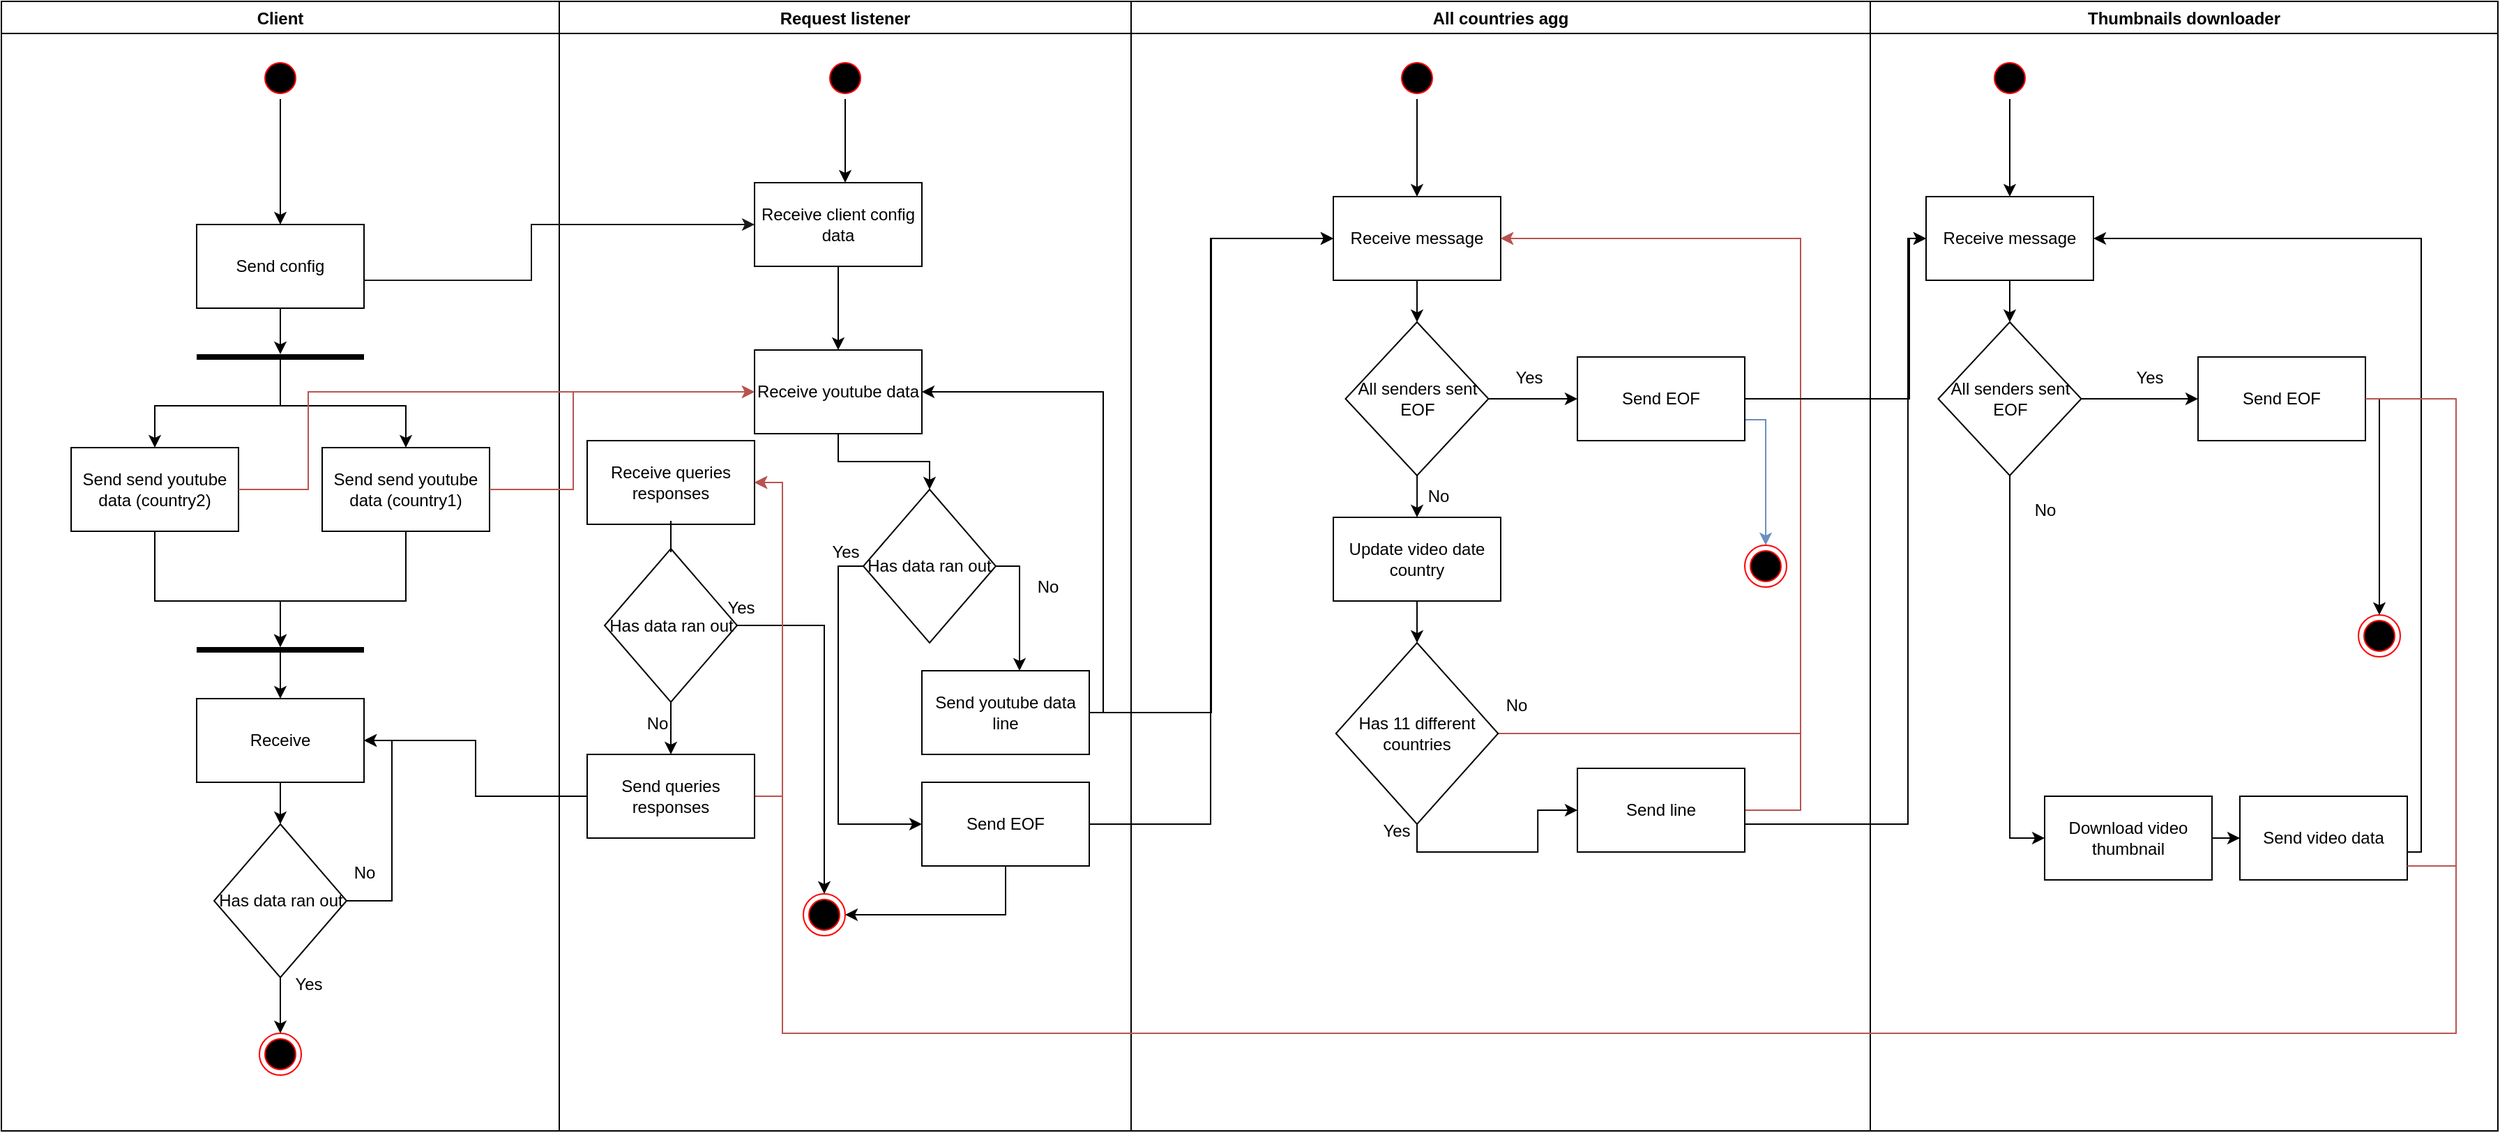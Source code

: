 <mxfile version="20.6.0" type="device"><diagram id="9TINsuKvIorlgFWopfYV" name="Page-1"><mxGraphModel dx="1988" dy="591" grid="1" gridSize="10" guides="1" tooltips="1" connect="1" arrows="1" fold="1" page="1" pageScale="1" pageWidth="850" pageHeight="1100" math="0" shadow="0"><root><mxCell id="0"/><mxCell id="1" parent="0"/><mxCell id="0YgohvDvnX739ijJAtWv-1" value="Client" style="swimlane;" vertex="1" parent="1"><mxGeometry x="-240" y="60" width="400" height="810" as="geometry"/></mxCell><mxCell id="0YgohvDvnX739ijJAtWv-2" style="edgeStyle=orthogonalEdgeStyle;rounded=0;orthogonalLoop=1;jettySize=auto;html=1;strokeColor=#000000;entryX=0.5;entryY=0;entryDx=0;entryDy=0;" edge="1" parent="0YgohvDvnX739ijJAtWv-1" source="0YgohvDvnX739ijJAtWv-4" target="0YgohvDvnX739ijJAtWv-13"><mxGeometry relative="1" as="geometry"><mxPoint x="110" y="150" as="targetPoint"/><Array as="points"><mxPoint x="200" y="160"/></Array></mxGeometry></mxCell><mxCell id="0YgohvDvnX739ijJAtWv-4" value="" style="ellipse;html=1;shape=startState;fillColor=#000000;strokeColor=#ff0000;" vertex="1" parent="0YgohvDvnX739ijJAtWv-1"><mxGeometry x="185" y="40" width="30" height="30" as="geometry"/></mxCell><mxCell id="0YgohvDvnX739ijJAtWv-5" style="edgeStyle=orthogonalEdgeStyle;rounded=0;orthogonalLoop=1;jettySize=auto;html=1;strokeColor=#000000;" edge="1" parent="0YgohvDvnX739ijJAtWv-1" source="0YgohvDvnX739ijJAtWv-6" target="0YgohvDvnX739ijJAtWv-10"><mxGeometry relative="1" as="geometry"><Array as="points"><mxPoint x="110" y="430"/><mxPoint x="200" y="430"/></Array></mxGeometry></mxCell><mxCell id="0YgohvDvnX739ijJAtWv-6" value="Send send youtube data&amp;nbsp;(country2)" style="rounded=0;whiteSpace=wrap;html=1;" vertex="1" parent="0YgohvDvnX739ijJAtWv-1"><mxGeometry x="50" y="320" width="120" height="60" as="geometry"/></mxCell><mxCell id="0YgohvDvnX739ijJAtWv-7" style="edgeStyle=orthogonalEdgeStyle;rounded=0;orthogonalLoop=1;jettySize=auto;html=1;strokeColor=#000000;" edge="1" parent="0YgohvDvnX739ijJAtWv-1" source="0YgohvDvnX739ijJAtWv-8" target="0YgohvDvnX739ijJAtWv-10"><mxGeometry relative="1" as="geometry"><Array as="points"><mxPoint x="290" y="430"/><mxPoint x="200" y="430"/></Array></mxGeometry></mxCell><mxCell id="0YgohvDvnX739ijJAtWv-8" value="Send send youtube data (country1)" style="rounded=0;whiteSpace=wrap;html=1;" vertex="1" parent="0YgohvDvnX739ijJAtWv-1"><mxGeometry x="230" y="320" width="120" height="60" as="geometry"/></mxCell><mxCell id="0YgohvDvnX739ijJAtWv-111" style="edgeStyle=orthogonalEdgeStyle;rounded=0;orthogonalLoop=1;jettySize=auto;html=1;entryX=0.5;entryY=0;entryDx=0;entryDy=0;" edge="1" parent="0YgohvDvnX739ijJAtWv-1" source="0YgohvDvnX739ijJAtWv-10" target="0YgohvDvnX739ijJAtWv-110"><mxGeometry relative="1" as="geometry"/></mxCell><mxCell id="0YgohvDvnX739ijJAtWv-10" value="" style="line;strokeWidth=4;html=1;perimeter=backbonePerimeter;points=[];outlineConnect=0;" vertex="1" parent="0YgohvDvnX739ijJAtWv-1"><mxGeometry x="140" y="460" width="120" height="10" as="geometry"/></mxCell><mxCell id="0YgohvDvnX739ijJAtWv-11" value="" style="ellipse;html=1;shape=endState;fillColor=#000000;strokeColor=#ff0000;" vertex="1" parent="0YgohvDvnX739ijJAtWv-1"><mxGeometry x="185" y="740" width="30" height="30" as="geometry"/></mxCell><mxCell id="0YgohvDvnX739ijJAtWv-106" style="edgeStyle=orthogonalEdgeStyle;rounded=0;orthogonalLoop=1;jettySize=auto;html=1;" edge="1" parent="0YgohvDvnX739ijJAtWv-1" source="0YgohvDvnX739ijJAtWv-13" target="0YgohvDvnX739ijJAtWv-105"><mxGeometry relative="1" as="geometry"/></mxCell><mxCell id="0YgohvDvnX739ijJAtWv-13" value="Send config" style="rounded=0;whiteSpace=wrap;html=1;" vertex="1" parent="0YgohvDvnX739ijJAtWv-1"><mxGeometry x="140" y="160" width="120" height="60" as="geometry"/></mxCell><mxCell id="0YgohvDvnX739ijJAtWv-107" style="edgeStyle=orthogonalEdgeStyle;rounded=0;orthogonalLoop=1;jettySize=auto;html=1;entryX=0.5;entryY=0;entryDx=0;entryDy=0;" edge="1" parent="0YgohvDvnX739ijJAtWv-1" source="0YgohvDvnX739ijJAtWv-105" target="0YgohvDvnX739ijJAtWv-6"><mxGeometry relative="1" as="geometry"><Array as="points"><mxPoint x="200" y="290"/><mxPoint x="110" y="290"/></Array></mxGeometry></mxCell><mxCell id="0YgohvDvnX739ijJAtWv-108" style="edgeStyle=orthogonalEdgeStyle;rounded=0;orthogonalLoop=1;jettySize=auto;html=1;entryX=0.5;entryY=0;entryDx=0;entryDy=0;" edge="1" parent="0YgohvDvnX739ijJAtWv-1" source="0YgohvDvnX739ijJAtWv-105" target="0YgohvDvnX739ijJAtWv-8"><mxGeometry relative="1" as="geometry"/></mxCell><mxCell id="0YgohvDvnX739ijJAtWv-105" value="" style="line;strokeWidth=4;html=1;perimeter=backbonePerimeter;points=[];outlineConnect=0;" vertex="1" parent="0YgohvDvnX739ijJAtWv-1"><mxGeometry x="140" y="250" width="120" height="10" as="geometry"/></mxCell><mxCell id="0YgohvDvnX739ijJAtWv-131" style="edgeStyle=orthogonalEdgeStyle;rounded=0;orthogonalLoop=1;jettySize=auto;html=1;strokeColor=#000000;" edge="1" parent="0YgohvDvnX739ijJAtWv-1" source="0YgohvDvnX739ijJAtWv-110" target="0YgohvDvnX739ijJAtWv-128"><mxGeometry relative="1" as="geometry"/></mxCell><mxCell id="0YgohvDvnX739ijJAtWv-110" value="Receive" style="rounded=0;whiteSpace=wrap;html=1;" vertex="1" parent="0YgohvDvnX739ijJAtWv-1"><mxGeometry x="140" y="500" width="120" height="60" as="geometry"/></mxCell><mxCell id="0YgohvDvnX739ijJAtWv-132" style="edgeStyle=orthogonalEdgeStyle;rounded=0;orthogonalLoop=1;jettySize=auto;html=1;entryX=0.5;entryY=0;entryDx=0;entryDy=0;strokeColor=#000000;" edge="1" parent="0YgohvDvnX739ijJAtWv-1" source="0YgohvDvnX739ijJAtWv-128" target="0YgohvDvnX739ijJAtWv-11"><mxGeometry relative="1" as="geometry"/></mxCell><mxCell id="0YgohvDvnX739ijJAtWv-135" style="edgeStyle=orthogonalEdgeStyle;rounded=0;orthogonalLoop=1;jettySize=auto;html=1;entryX=1;entryY=0.5;entryDx=0;entryDy=0;strokeColor=#000000;" edge="1" parent="0YgohvDvnX739ijJAtWv-1" source="0YgohvDvnX739ijJAtWv-128" target="0YgohvDvnX739ijJAtWv-110"><mxGeometry relative="1" as="geometry"><Array as="points"><mxPoint x="280" y="645"/><mxPoint x="280" y="530"/></Array></mxGeometry></mxCell><mxCell id="0YgohvDvnX739ijJAtWv-128" value="Has data ran out" style="rhombus;whiteSpace=wrap;html=1;" vertex="1" parent="0YgohvDvnX739ijJAtWv-1"><mxGeometry x="152.5" y="590" width="95" height="110" as="geometry"/></mxCell><mxCell id="0YgohvDvnX739ijJAtWv-133" value="Yes" style="text;html=1;align=center;verticalAlign=middle;resizable=0;points=[];autosize=1;strokeColor=none;fillColor=none;" vertex="1" parent="0YgohvDvnX739ijJAtWv-1"><mxGeometry x="200" y="690" width="40" height="30" as="geometry"/></mxCell><mxCell id="0YgohvDvnX739ijJAtWv-134" value="No" style="text;html=1;align=center;verticalAlign=middle;resizable=0;points=[];autosize=1;strokeColor=none;fillColor=none;" vertex="1" parent="0YgohvDvnX739ijJAtWv-1"><mxGeometry x="240" y="610" width="40" height="30" as="geometry"/></mxCell><mxCell id="0YgohvDvnX739ijJAtWv-14" value="Request listener" style="swimlane;" vertex="1" parent="1"><mxGeometry x="160" y="60" width="410" height="810" as="geometry"/></mxCell><mxCell id="0YgohvDvnX739ijJAtWv-15" style="edgeStyle=orthogonalEdgeStyle;rounded=0;orthogonalLoop=1;jettySize=auto;html=1;strokeColor=#000000;" edge="1" parent="0YgohvDvnX739ijJAtWv-14" source="0YgohvDvnX739ijJAtWv-17" target="0YgohvDvnX739ijJAtWv-19"><mxGeometry relative="1" as="geometry"><Array as="points"><mxPoint x="205" y="160"/><mxPoint x="205" y="160"/></Array></mxGeometry></mxCell><mxCell id="0YgohvDvnX739ijJAtWv-17" value="" style="ellipse;html=1;shape=startState;fillColor=#000000;strokeColor=#ff0000;" vertex="1" parent="0YgohvDvnX739ijJAtWv-14"><mxGeometry x="190" y="40" width="30" height="30" as="geometry"/></mxCell><mxCell id="0YgohvDvnX739ijJAtWv-109" style="edgeStyle=orthogonalEdgeStyle;rounded=0;orthogonalLoop=1;jettySize=auto;html=1;entryX=0.5;entryY=0;entryDx=0;entryDy=0;" edge="1" parent="0YgohvDvnX739ijJAtWv-14" source="0YgohvDvnX739ijJAtWv-19" target="0YgohvDvnX739ijJAtWv-21"><mxGeometry relative="1" as="geometry"/></mxCell><mxCell id="0YgohvDvnX739ijJAtWv-19" value="Receive client config data" style="rounded=0;whiteSpace=wrap;html=1;" vertex="1" parent="0YgohvDvnX739ijJAtWv-14"><mxGeometry x="140" y="130" width="120" height="60" as="geometry"/></mxCell><mxCell id="0YgohvDvnX739ijJAtWv-20" style="edgeStyle=orthogonalEdgeStyle;rounded=0;orthogonalLoop=1;jettySize=auto;html=1;entryX=0.5;entryY=0;entryDx=0;entryDy=0;strokeColor=#000000;" edge="1" parent="0YgohvDvnX739ijJAtWv-14" source="0YgohvDvnX739ijJAtWv-21" target="0YgohvDvnX739ijJAtWv-30"><mxGeometry relative="1" as="geometry"/></mxCell><mxCell id="0YgohvDvnX739ijJAtWv-21" value="Receive youtube data" style="rounded=0;whiteSpace=wrap;html=1;" vertex="1" parent="0YgohvDvnX739ijJAtWv-14"><mxGeometry x="140" y="250" width="120" height="60" as="geometry"/></mxCell><mxCell id="0YgohvDvnX739ijJAtWv-23" value="Receive queries responses" style="rounded=0;whiteSpace=wrap;html=1;" vertex="1" parent="0YgohvDvnX739ijJAtWv-14"><mxGeometry x="20" y="315" width="120" height="60" as="geometry"/></mxCell><mxCell id="0YgohvDvnX739ijJAtWv-126" style="edgeStyle=orthogonalEdgeStyle;rounded=0;orthogonalLoop=1;jettySize=auto;html=1;entryX=1;entryY=0.5;entryDx=0;entryDy=0;strokeColor=#b85450;fillColor=#f8cecc;" edge="1" parent="0YgohvDvnX739ijJAtWv-14" source="0YgohvDvnX739ijJAtWv-25" target="0YgohvDvnX739ijJAtWv-23"><mxGeometry relative="1" as="geometry"><Array as="points"><mxPoint x="160" y="570"/><mxPoint x="160" y="345"/></Array></mxGeometry></mxCell><mxCell id="0YgohvDvnX739ijJAtWv-25" value="Send queries responses" style="rounded=0;whiteSpace=wrap;html=1;" vertex="1" parent="0YgohvDvnX739ijJAtWv-14"><mxGeometry x="20" y="540" width="120" height="60" as="geometry"/></mxCell><mxCell id="0YgohvDvnX739ijJAtWv-26" style="edgeStyle=orthogonalEdgeStyle;rounded=0;orthogonalLoop=1;jettySize=auto;html=1;entryX=1;entryY=0.5;entryDx=0;entryDy=0;strokeColor=#000000;" edge="1" parent="0YgohvDvnX739ijJAtWv-14" source="0YgohvDvnX739ijJAtWv-27" target="0YgohvDvnX739ijJAtWv-21"><mxGeometry relative="1" as="geometry"><Array as="points"><mxPoint x="390" y="510"/><mxPoint x="390" y="280"/></Array></mxGeometry></mxCell><mxCell id="0YgohvDvnX739ijJAtWv-27" value="Send youtube data line" style="rounded=0;whiteSpace=wrap;html=1;" vertex="1" parent="0YgohvDvnX739ijJAtWv-14"><mxGeometry x="260" y="480" width="120" height="60" as="geometry"/></mxCell><mxCell id="0YgohvDvnX739ijJAtWv-28" style="edgeStyle=orthogonalEdgeStyle;rounded=0;orthogonalLoop=1;jettySize=auto;html=1;strokeColor=#000000;exitX=1;exitY=0.5;exitDx=0;exitDy=0;" edge="1" parent="0YgohvDvnX739ijJAtWv-14" source="0YgohvDvnX739ijJAtWv-30" target="0YgohvDvnX739ijJAtWv-27"><mxGeometry relative="1" as="geometry"><Array as="points"><mxPoint x="330" y="405"/></Array></mxGeometry></mxCell><mxCell id="0YgohvDvnX739ijJAtWv-29" style="edgeStyle=orthogonalEdgeStyle;rounded=0;orthogonalLoop=1;jettySize=auto;html=1;entryX=0;entryY=0.5;entryDx=0;entryDy=0;strokeColor=#000000;" edge="1" parent="0YgohvDvnX739ijJAtWv-14" source="0YgohvDvnX739ijJAtWv-30" target="0YgohvDvnX739ijJAtWv-33"><mxGeometry relative="1" as="geometry"><Array as="points"><mxPoint x="200" y="405"/><mxPoint x="200" y="590"/></Array></mxGeometry></mxCell><mxCell id="0YgohvDvnX739ijJAtWv-30" value="Has data ran out" style="rhombus;whiteSpace=wrap;html=1;" vertex="1" parent="0YgohvDvnX739ijJAtWv-14"><mxGeometry x="218" y="350" width="95" height="110" as="geometry"/></mxCell><mxCell id="0YgohvDvnX739ijJAtWv-31" value="No" style="text;html=1;align=center;verticalAlign=middle;resizable=0;points=[];autosize=1;strokeColor=none;fillColor=none;" vertex="1" parent="0YgohvDvnX739ijJAtWv-14"><mxGeometry x="330" y="405" width="40" height="30" as="geometry"/></mxCell><mxCell id="0YgohvDvnX739ijJAtWv-32" style="edgeStyle=orthogonalEdgeStyle;rounded=0;orthogonalLoop=1;jettySize=auto;html=1;entryX=1;entryY=0.5;entryDx=0;entryDy=0;strokeColor=#000000;" edge="1" parent="0YgohvDvnX739ijJAtWv-14" source="0YgohvDvnX739ijJAtWv-33" target="0YgohvDvnX739ijJAtWv-35"><mxGeometry relative="1" as="geometry"><Array as="points"><mxPoint x="320" y="655"/></Array></mxGeometry></mxCell><mxCell id="0YgohvDvnX739ijJAtWv-33" value="Send EOF" style="rounded=0;whiteSpace=wrap;html=1;" vertex="1" parent="0YgohvDvnX739ijJAtWv-14"><mxGeometry x="260" y="560" width="120" height="60" as="geometry"/></mxCell><mxCell id="0YgohvDvnX739ijJAtWv-34" value="Yes" style="text;html=1;align=center;verticalAlign=middle;resizable=0;points=[];autosize=1;strokeColor=none;fillColor=none;" vertex="1" parent="0YgohvDvnX739ijJAtWv-14"><mxGeometry x="185" y="380" width="40" height="30" as="geometry"/></mxCell><mxCell id="0YgohvDvnX739ijJAtWv-35" value="" style="ellipse;html=1;shape=endState;fillColor=#000000;strokeColor=#ff0000;" vertex="1" parent="0YgohvDvnX739ijJAtWv-14"><mxGeometry x="175" y="640" width="30" height="30" as="geometry"/></mxCell><mxCell id="0YgohvDvnX739ijJAtWv-123" style="edgeStyle=orthogonalEdgeStyle;rounded=0;orthogonalLoop=1;jettySize=auto;html=1;entryX=0.5;entryY=0;entryDx=0;entryDy=0;strokeColor=#000000;" edge="1" parent="0YgohvDvnX739ijJAtWv-14" source="0YgohvDvnX739ijJAtWv-121" target="0YgohvDvnX739ijJAtWv-25"><mxGeometry relative="1" as="geometry"><Array as="points"><mxPoint x="80" y="510"/><mxPoint x="80" y="510"/></Array></mxGeometry></mxCell><mxCell id="0YgohvDvnX739ijJAtWv-125" style="edgeStyle=orthogonalEdgeStyle;rounded=0;orthogonalLoop=1;jettySize=auto;html=1;entryX=0.5;entryY=0;entryDx=0;entryDy=0;strokeColor=#000000;" edge="1" parent="0YgohvDvnX739ijJAtWv-14" source="0YgohvDvnX739ijJAtWv-121" target="0YgohvDvnX739ijJAtWv-35"><mxGeometry relative="1" as="geometry"/></mxCell><mxCell id="0YgohvDvnX739ijJAtWv-121" value="Has data ran out" style="rhombus;whiteSpace=wrap;html=1;" vertex="1" parent="0YgohvDvnX739ijJAtWv-14"><mxGeometry x="32.5" y="392.5" width="95" height="110" as="geometry"/></mxCell><mxCell id="0YgohvDvnX739ijJAtWv-122" value="" style="edgeStyle=orthogonalEdgeStyle;rounded=0;orthogonalLoop=1;jettySize=auto;html=1;entryX=0.5;entryY=0;entryDx=0;entryDy=0;strokeColor=#000000;endArrow=none;" edge="1" parent="0YgohvDvnX739ijJAtWv-14" source="0YgohvDvnX739ijJAtWv-23" target="0YgohvDvnX739ijJAtWv-121"><mxGeometry relative="1" as="geometry"><mxPoint x="240" y="427.5" as="sourcePoint"/><mxPoint x="239.12" y="629" as="targetPoint"/><Array as="points"/></mxGeometry></mxCell><mxCell id="0YgohvDvnX739ijJAtWv-124" value="No" style="text;html=1;align=center;verticalAlign=middle;resizable=0;points=[];autosize=1;strokeColor=none;fillColor=none;" vertex="1" parent="0YgohvDvnX739ijJAtWv-14"><mxGeometry x="50" y="502.5" width="40" height="30" as="geometry"/></mxCell><mxCell id="0YgohvDvnX739ijJAtWv-127" value="Yes" style="text;html=1;align=center;verticalAlign=middle;resizable=0;points=[];autosize=1;strokeColor=none;fillColor=none;" vertex="1" parent="0YgohvDvnX739ijJAtWv-14"><mxGeometry x="110" y="420" width="40" height="30" as="geometry"/></mxCell><mxCell id="0YgohvDvnX739ijJAtWv-36" style="edgeStyle=orthogonalEdgeStyle;rounded=0;orthogonalLoop=1;jettySize=auto;html=1;entryX=0;entryY=0.5;entryDx=0;entryDy=0;strokeColor=#1A1A1A;fillColor=#f8cecc;" edge="1" parent="1" source="0YgohvDvnX739ijJAtWv-13" target="0YgohvDvnX739ijJAtWv-19"><mxGeometry relative="1" as="geometry"><Array as="points"><mxPoint x="140" y="260"/><mxPoint x="140" y="220"/></Array></mxGeometry></mxCell><mxCell id="0YgohvDvnX739ijJAtWv-37" style="edgeStyle=orthogonalEdgeStyle;rounded=0;orthogonalLoop=1;jettySize=auto;html=1;entryX=0;entryY=0.5;entryDx=0;entryDy=0;strokeColor=#b85450;fillColor=#f8cecc;" edge="1" parent="1" source="0YgohvDvnX739ijJAtWv-8" target="0YgohvDvnX739ijJAtWv-21"><mxGeometry relative="1" as="geometry"><Array as="points"><mxPoint x="170" y="410"/><mxPoint x="170" y="340"/></Array></mxGeometry></mxCell><mxCell id="0YgohvDvnX739ijJAtWv-62" value="All countries agg" style="swimlane;" vertex="1" parent="1"><mxGeometry x="570" y="60" width="530" height="810" as="geometry"/></mxCell><mxCell id="0YgohvDvnX739ijJAtWv-63" style="edgeStyle=orthogonalEdgeStyle;rounded=0;orthogonalLoop=1;jettySize=auto;html=1;entryX=0.5;entryY=0;entryDx=0;entryDy=0;strokeColor=#000000;" edge="1" parent="0YgohvDvnX739ijJAtWv-62" source="0YgohvDvnX739ijJAtWv-64" target="0YgohvDvnX739ijJAtWv-66"><mxGeometry relative="1" as="geometry"/></mxCell><mxCell id="0YgohvDvnX739ijJAtWv-64" value="" style="ellipse;html=1;shape=startState;fillColor=#000000;strokeColor=#ff0000;" vertex="1" parent="0YgohvDvnX739ijJAtWv-62"><mxGeometry x="190" y="40" width="30" height="30" as="geometry"/></mxCell><mxCell id="0YgohvDvnX739ijJAtWv-65" style="edgeStyle=orthogonalEdgeStyle;rounded=0;orthogonalLoop=1;jettySize=auto;html=1;entryX=0.5;entryY=0;entryDx=0;entryDy=0;strokeColor=#000000;" edge="1" parent="0YgohvDvnX739ijJAtWv-62" source="0YgohvDvnX739ijJAtWv-66" target="0YgohvDvnX739ijJAtWv-69"><mxGeometry relative="1" as="geometry"/></mxCell><mxCell id="0YgohvDvnX739ijJAtWv-66" value="Receive message" style="rounded=0;whiteSpace=wrap;html=1;" vertex="1" parent="0YgohvDvnX739ijJAtWv-62"><mxGeometry x="145" y="140" width="120" height="60" as="geometry"/></mxCell><mxCell id="0YgohvDvnX739ijJAtWv-67" style="edgeStyle=orthogonalEdgeStyle;rounded=0;orthogonalLoop=1;jettySize=auto;html=1;entryX=0;entryY=0.5;entryDx=0;entryDy=0;strokeColor=#000000;" edge="1" parent="0YgohvDvnX739ijJAtWv-62" source="0YgohvDvnX739ijJAtWv-69" target="0YgohvDvnX739ijJAtWv-71"><mxGeometry relative="1" as="geometry"/></mxCell><mxCell id="0YgohvDvnX739ijJAtWv-68" style="edgeStyle=orthogonalEdgeStyle;rounded=0;orthogonalLoop=1;jettySize=auto;html=1;entryX=0.5;entryY=0;entryDx=0;entryDy=0;" edge="1" parent="0YgohvDvnX739ijJAtWv-62" source="0YgohvDvnX739ijJAtWv-69" target="0YgohvDvnX739ijJAtWv-82"><mxGeometry relative="1" as="geometry"/></mxCell><mxCell id="0YgohvDvnX739ijJAtWv-69" value="All senders sent EOF" style="rhombus;whiteSpace=wrap;html=1;" vertex="1" parent="0YgohvDvnX739ijJAtWv-62"><mxGeometry x="153.75" y="230" width="102.5" height="110" as="geometry"/></mxCell><mxCell id="0YgohvDvnX739ijJAtWv-70" style="edgeStyle=orthogonalEdgeStyle;rounded=0;orthogonalLoop=1;jettySize=auto;html=1;strokeColor=#6c8ebf;fillColor=#dae8fc;" edge="1" parent="0YgohvDvnX739ijJAtWv-62" source="0YgohvDvnX739ijJAtWv-71" target="0YgohvDvnX739ijJAtWv-80"><mxGeometry relative="1" as="geometry"><Array as="points"><mxPoint x="455" y="300"/></Array></mxGeometry></mxCell><mxCell id="0YgohvDvnX739ijJAtWv-71" value="Send EOF" style="rounded=0;whiteSpace=wrap;html=1;" vertex="1" parent="0YgohvDvnX739ijJAtWv-62"><mxGeometry x="320" y="255" width="120" height="60" as="geometry"/></mxCell><mxCell id="0YgohvDvnX739ijJAtWv-72" value="Yes" style="text;html=1;align=center;verticalAlign=middle;resizable=0;points=[];autosize=1;strokeColor=none;fillColor=none;" vertex="1" parent="0YgohvDvnX739ijJAtWv-62"><mxGeometry x="265" y="255" width="40" height="30" as="geometry"/></mxCell><mxCell id="0YgohvDvnX739ijJAtWv-73" style="edgeStyle=orthogonalEdgeStyle;rounded=0;orthogonalLoop=1;jettySize=auto;html=1;entryX=0;entryY=0.5;entryDx=0;entryDy=0;strokeColor=#000000;exitX=0.5;exitY=1;exitDx=0;exitDy=0;" edge="1" parent="0YgohvDvnX739ijJAtWv-62" source="0YgohvDvnX739ijJAtWv-75" target="0YgohvDvnX739ijJAtWv-78"><mxGeometry relative="1" as="geometry"/></mxCell><mxCell id="0YgohvDvnX739ijJAtWv-74" style="edgeStyle=orthogonalEdgeStyle;rounded=0;orthogonalLoop=1;jettySize=auto;html=1;entryX=1;entryY=0.5;entryDx=0;entryDy=0;strokeColor=#b85450;fillColor=#f8cecc;" edge="1" parent="0YgohvDvnX739ijJAtWv-62" source="0YgohvDvnX739ijJAtWv-75" target="0YgohvDvnX739ijJAtWv-66"><mxGeometry relative="1" as="geometry"><Array as="points"><mxPoint x="480" y="525"/><mxPoint x="480" y="170"/></Array></mxGeometry></mxCell><mxCell id="0YgohvDvnX739ijJAtWv-75" value="Has 11 different countries" style="rhombus;whiteSpace=wrap;html=1;" vertex="1" parent="0YgohvDvnX739ijJAtWv-62"><mxGeometry x="146.89" y="460" width="116.25" height="130" as="geometry"/></mxCell><mxCell id="0YgohvDvnX739ijJAtWv-76" value="No" style="text;html=1;align=center;verticalAlign=middle;resizable=0;points=[];autosize=1;strokeColor=none;fillColor=none;" vertex="1" parent="0YgohvDvnX739ijJAtWv-62"><mxGeometry x="200" y="340" width="40" height="30" as="geometry"/></mxCell><mxCell id="0YgohvDvnX739ijJAtWv-77" style="edgeStyle=orthogonalEdgeStyle;rounded=0;orthogonalLoop=1;jettySize=auto;html=1;entryX=1;entryY=0.5;entryDx=0;entryDy=0;strokeColor=#b85450;fillColor=#f8cecc;" edge="1" parent="0YgohvDvnX739ijJAtWv-62" source="0YgohvDvnX739ijJAtWv-78" target="0YgohvDvnX739ijJAtWv-66"><mxGeometry relative="1" as="geometry"><Array as="points"><mxPoint x="480" y="580"/><mxPoint x="480" y="170"/></Array></mxGeometry></mxCell><mxCell id="0YgohvDvnX739ijJAtWv-78" value="Send line" style="rounded=0;whiteSpace=wrap;html=1;" vertex="1" parent="0YgohvDvnX739ijJAtWv-62"><mxGeometry x="320" y="550" width="120" height="60" as="geometry"/></mxCell><mxCell id="0YgohvDvnX739ijJAtWv-79" value="Yes" style="text;html=1;align=center;verticalAlign=middle;resizable=0;points=[];autosize=1;strokeColor=none;fillColor=none;" vertex="1" parent="0YgohvDvnX739ijJAtWv-62"><mxGeometry x="170" y="580" width="40" height="30" as="geometry"/></mxCell><mxCell id="0YgohvDvnX739ijJAtWv-80" value="" style="ellipse;html=1;shape=endState;fillColor=#000000;strokeColor=#ff0000;" vertex="1" parent="0YgohvDvnX739ijJAtWv-62"><mxGeometry x="440" y="390" width="30" height="30" as="geometry"/></mxCell><mxCell id="0YgohvDvnX739ijJAtWv-81" style="edgeStyle=orthogonalEdgeStyle;rounded=0;orthogonalLoop=1;jettySize=auto;html=1;entryX=0.5;entryY=0;entryDx=0;entryDy=0;" edge="1" parent="0YgohvDvnX739ijJAtWv-62" source="0YgohvDvnX739ijJAtWv-82" target="0YgohvDvnX739ijJAtWv-75"><mxGeometry relative="1" as="geometry"/></mxCell><mxCell id="0YgohvDvnX739ijJAtWv-82" value="Update video date country" style="rounded=0;whiteSpace=wrap;html=1;" vertex="1" parent="0YgohvDvnX739ijJAtWv-62"><mxGeometry x="145.01" y="370" width="120" height="60" as="geometry"/></mxCell><mxCell id="0YgohvDvnX739ijJAtWv-83" value="No" style="text;html=1;align=center;verticalAlign=middle;resizable=0;points=[];autosize=1;strokeColor=none;fillColor=none;" vertex="1" parent="0YgohvDvnX739ijJAtWv-62"><mxGeometry x="256.25" y="490" width="40" height="30" as="geometry"/></mxCell><mxCell id="0YgohvDvnX739ijJAtWv-86" value="Thumbnails downloader" style="swimlane;startSize=23;" vertex="1" parent="1"><mxGeometry x="1100" y="60" width="450" height="810" as="geometry"/></mxCell><mxCell id="0YgohvDvnX739ijJAtWv-87" style="edgeStyle=orthogonalEdgeStyle;rounded=0;orthogonalLoop=1;jettySize=auto;html=1;entryX=0.5;entryY=0;entryDx=0;entryDy=0;strokeColor=#000000;" edge="1" parent="0YgohvDvnX739ijJAtWv-86" source="0YgohvDvnX739ijJAtWv-88" target="0YgohvDvnX739ijJAtWv-90"><mxGeometry relative="1" as="geometry"/></mxCell><mxCell id="0YgohvDvnX739ijJAtWv-88" value="" style="ellipse;html=1;shape=startState;fillColor=#000000;strokeColor=#ff0000;" vertex="1" parent="0YgohvDvnX739ijJAtWv-86"><mxGeometry x="85" y="40" width="30" height="30" as="geometry"/></mxCell><mxCell id="0YgohvDvnX739ijJAtWv-89" style="edgeStyle=orthogonalEdgeStyle;rounded=0;orthogonalLoop=1;jettySize=auto;html=1;entryX=0.5;entryY=0;entryDx=0;entryDy=0;strokeColor=#000000;" edge="1" parent="0YgohvDvnX739ijJAtWv-86" source="0YgohvDvnX739ijJAtWv-90" target="0YgohvDvnX739ijJAtWv-93"><mxGeometry relative="1" as="geometry"/></mxCell><mxCell id="0YgohvDvnX739ijJAtWv-90" value="Receive message" style="rounded=0;whiteSpace=wrap;html=1;" vertex="1" parent="0YgohvDvnX739ijJAtWv-86"><mxGeometry x="40" y="140" width="120" height="60" as="geometry"/></mxCell><mxCell id="0YgohvDvnX739ijJAtWv-91" style="edgeStyle=orthogonalEdgeStyle;rounded=0;orthogonalLoop=1;jettySize=auto;html=1;entryX=0;entryY=0.5;entryDx=0;entryDy=0;strokeColor=#000000;" edge="1" parent="0YgohvDvnX739ijJAtWv-86" source="0YgohvDvnX739ijJAtWv-93" target="0YgohvDvnX739ijJAtWv-94"><mxGeometry relative="1" as="geometry"/></mxCell><mxCell id="0YgohvDvnX739ijJAtWv-92" style="edgeStyle=orthogonalEdgeStyle;rounded=0;orthogonalLoop=1;jettySize=auto;html=1;entryX=0;entryY=0.5;entryDx=0;entryDy=0;" edge="1" parent="0YgohvDvnX739ijJAtWv-86" source="0YgohvDvnX739ijJAtWv-93" target="0YgohvDvnX739ijJAtWv-99"><mxGeometry relative="1" as="geometry"/></mxCell><mxCell id="0YgohvDvnX739ijJAtWv-93" value="All senders sent EOF" style="rhombus;whiteSpace=wrap;html=1;" vertex="1" parent="0YgohvDvnX739ijJAtWv-86"><mxGeometry x="48.75" y="230" width="102.5" height="110" as="geometry"/></mxCell><mxCell id="0YgohvDvnX739ijJAtWv-119" style="edgeStyle=orthogonalEdgeStyle;rounded=0;orthogonalLoop=1;jettySize=auto;html=1;entryX=0.5;entryY=0;entryDx=0;entryDy=0;strokeColor=#000000;" edge="1" parent="0YgohvDvnX739ijJAtWv-86" source="0YgohvDvnX739ijJAtWv-94" target="0YgohvDvnX739ijJAtWv-118"><mxGeometry relative="1" as="geometry"><Array as="points"><mxPoint x="365" y="285"/><mxPoint x="365" y="420"/></Array></mxGeometry></mxCell><mxCell id="0YgohvDvnX739ijJAtWv-94" value="Send EOF" style="rounded=0;whiteSpace=wrap;html=1;" vertex="1" parent="0YgohvDvnX739ijJAtWv-86"><mxGeometry x="235" y="255" width="120" height="60" as="geometry"/></mxCell><mxCell id="0YgohvDvnX739ijJAtWv-95" value="Yes" style="text;html=1;align=center;verticalAlign=middle;resizable=0;points=[];autosize=1;strokeColor=none;fillColor=none;" vertex="1" parent="0YgohvDvnX739ijJAtWv-86"><mxGeometry x="180" y="255" width="40" height="30" as="geometry"/></mxCell><mxCell id="0YgohvDvnX739ijJAtWv-96" value="No" style="text;html=1;align=center;verticalAlign=middle;resizable=0;points=[];autosize=1;strokeColor=none;fillColor=none;" vertex="1" parent="0YgohvDvnX739ijJAtWv-86"><mxGeometry x="105" y="350" width="40" height="30" as="geometry"/></mxCell><mxCell id="0YgohvDvnX739ijJAtWv-97" style="edgeStyle=orthogonalEdgeStyle;rounded=0;orthogonalLoop=1;jettySize=auto;html=1;entryX=1;entryY=0.5;entryDx=0;entryDy=0;strokeColor=#000000;" edge="1" parent="0YgohvDvnX739ijJAtWv-86" target="0YgohvDvnX739ijJAtWv-90"><mxGeometry relative="1" as="geometry"><Array as="points"><mxPoint x="385" y="610"/><mxPoint x="395" y="610"/><mxPoint x="395" y="170"/></Array><mxPoint x="385" y="600" as="sourcePoint"/></mxGeometry></mxCell><mxCell id="0YgohvDvnX739ijJAtWv-98" style="edgeStyle=orthogonalEdgeStyle;rounded=0;orthogonalLoop=1;jettySize=auto;html=1;entryX=0;entryY=0.5;entryDx=0;entryDy=0;" edge="1" parent="0YgohvDvnX739ijJAtWv-86" source="0YgohvDvnX739ijJAtWv-99" target="0YgohvDvnX739ijJAtWv-100"><mxGeometry relative="1" as="geometry"/></mxCell><mxCell id="0YgohvDvnX739ijJAtWv-99" value="Download video thumbnail" style="rounded=0;whiteSpace=wrap;html=1;" vertex="1" parent="0YgohvDvnX739ijJAtWv-86"><mxGeometry x="125" y="570" width="120" height="60" as="geometry"/></mxCell><mxCell id="0YgohvDvnX739ijJAtWv-100" value="Send video data" style="rounded=0;whiteSpace=wrap;html=1;" vertex="1" parent="0YgohvDvnX739ijJAtWv-86"><mxGeometry x="265" y="570" width="120" height="60" as="geometry"/></mxCell><mxCell id="0YgohvDvnX739ijJAtWv-118" value="" style="ellipse;html=1;shape=endState;fillColor=#000000;strokeColor=#ff0000;" vertex="1" parent="0YgohvDvnX739ijJAtWv-86"><mxGeometry x="350" y="440" width="30" height="30" as="geometry"/></mxCell><mxCell id="0YgohvDvnX739ijJAtWv-101" style="edgeStyle=orthogonalEdgeStyle;rounded=0;orthogonalLoop=1;jettySize=auto;html=1;entryX=0;entryY=0.5;entryDx=0;entryDy=0;strokeColor=#000000;" edge="1" parent="1" source="0YgohvDvnX739ijJAtWv-71" target="0YgohvDvnX739ijJAtWv-90"><mxGeometry relative="1" as="geometry"><Array as="points"><mxPoint x="1128" y="345"/><mxPoint x="1128" y="230"/></Array></mxGeometry></mxCell><mxCell id="0YgohvDvnX739ijJAtWv-102" style="edgeStyle=orthogonalEdgeStyle;rounded=0;orthogonalLoop=1;jettySize=auto;html=1;entryX=1;entryY=0.5;entryDx=0;entryDy=0;strokeColor=#b85450;fillColor=#f8cecc;" edge="1" parent="1" source="0YgohvDvnX739ijJAtWv-94" target="0YgohvDvnX739ijJAtWv-23"><mxGeometry relative="1" as="geometry"><Array as="points"><mxPoint x="1520" y="345"/><mxPoint x="1520" y="800"/><mxPoint x="320" y="800"/><mxPoint x="320" y="405"/></Array></mxGeometry></mxCell><mxCell id="0YgohvDvnX739ijJAtWv-103" style="edgeStyle=orthogonalEdgeStyle;rounded=0;orthogonalLoop=1;jettySize=auto;html=1;entryX=0;entryY=0.5;entryDx=0;entryDy=0;" edge="1" parent="1" source="0YgohvDvnX739ijJAtWv-78" target="0YgohvDvnX739ijJAtWv-90"><mxGeometry relative="1" as="geometry"><Array as="points"><mxPoint x="1127" y="650"/><mxPoint x="1127" y="230"/></Array></mxGeometry></mxCell><mxCell id="0YgohvDvnX739ijJAtWv-113" style="edgeStyle=orthogonalEdgeStyle;rounded=0;orthogonalLoop=1;jettySize=auto;html=1;entryX=1;entryY=0.5;entryDx=0;entryDy=0;" edge="1" parent="1" source="0YgohvDvnX739ijJAtWv-25" target="0YgohvDvnX739ijJAtWv-110"><mxGeometry relative="1" as="geometry"/></mxCell><mxCell id="0YgohvDvnX739ijJAtWv-114" style="edgeStyle=orthogonalEdgeStyle;rounded=0;orthogonalLoop=1;jettySize=auto;html=1;entryX=0;entryY=0.5;entryDx=0;entryDy=0;strokeColor=#b85450;fillColor=#f8cecc;" edge="1" parent="1" source="0YgohvDvnX739ijJAtWv-6" target="0YgohvDvnX739ijJAtWv-21"><mxGeometry relative="1" as="geometry"><Array as="points"><mxPoint x="-20" y="410"/><mxPoint x="-20" y="340"/></Array></mxGeometry></mxCell><mxCell id="0YgohvDvnX739ijJAtWv-115" style="edgeStyle=orthogonalEdgeStyle;rounded=0;orthogonalLoop=1;jettySize=auto;html=1;entryX=0;entryY=0.5;entryDx=0;entryDy=0;strokeColor=#000000;" edge="1" parent="1" source="0YgohvDvnX739ijJAtWv-27" target="0YgohvDvnX739ijJAtWv-66"><mxGeometry relative="1" as="geometry"/></mxCell><mxCell id="0YgohvDvnX739ijJAtWv-116" style="edgeStyle=orthogonalEdgeStyle;rounded=0;orthogonalLoop=1;jettySize=auto;html=1;entryX=0;entryY=0.5;entryDx=0;entryDy=0;strokeColor=#000000;" edge="1" parent="1" source="0YgohvDvnX739ijJAtWv-33" target="0YgohvDvnX739ijJAtWv-66"><mxGeometry relative="1" as="geometry"><Array as="points"><mxPoint x="627" y="650"/><mxPoint x="627" y="230"/></Array></mxGeometry></mxCell><mxCell id="0YgohvDvnX739ijJAtWv-120" style="edgeStyle=orthogonalEdgeStyle;rounded=0;orthogonalLoop=1;jettySize=auto;html=1;strokeColor=#b85450;fillColor=#f8cecc;" edge="1" parent="1" source="0YgohvDvnX739ijJAtWv-100"><mxGeometry relative="1" as="geometry"><mxPoint x="300" y="405" as="targetPoint"/><Array as="points"><mxPoint x="1520" y="680"/><mxPoint x="1520" y="800"/><mxPoint x="320" y="800"/><mxPoint x="320" y="405"/></Array></mxGeometry></mxCell></root></mxGraphModel></diagram></mxfile>